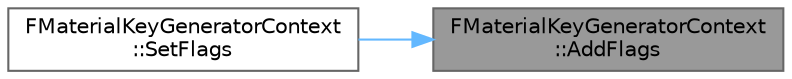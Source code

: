 digraph "FMaterialKeyGeneratorContext::AddFlags"
{
 // INTERACTIVE_SVG=YES
 // LATEX_PDF_SIZE
  bgcolor="transparent";
  edge [fontname=Helvetica,fontsize=10,labelfontname=Helvetica,labelfontsize=10];
  node [fontname=Helvetica,fontsize=10,shape=box,height=0.2,width=0.4];
  rankdir="RL";
  Node1 [id="Node000001",label="FMaterialKeyGeneratorContext\l::AddFlags",height=0.2,width=0.4,color="gray40", fillcolor="grey60", style="filled", fontcolor="black",tooltip="Add include flags."];
  Node1 -> Node2 [id="edge1_Node000001_Node000002",dir="back",color="steelblue1",style="solid",tooltip=" "];
  Node2 [id="Node000002",label="FMaterialKeyGeneratorContext\l::SetFlags",height=0.2,width=0.4,color="grey40", fillcolor="white", style="filled",URL="$d5/d1c/classFMaterialKeyGeneratorContext.html#aaf96b3184e86189defd1ce2da75b8abb",tooltip="Add or remove include flags, depending on the value of bIncluded."];
}
